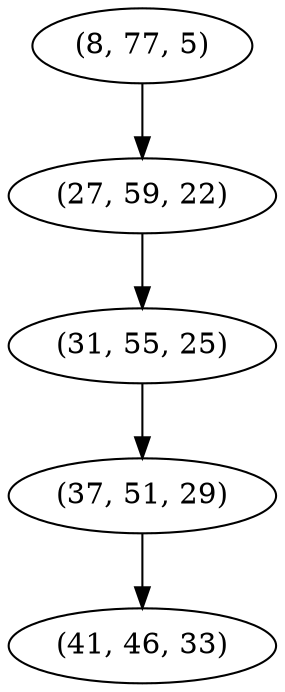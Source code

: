 digraph tree {
    "(8, 77, 5)";
    "(27, 59, 22)";
    "(31, 55, 25)";
    "(37, 51, 29)";
    "(41, 46, 33)";
    "(8, 77, 5)" -> "(27, 59, 22)";
    "(27, 59, 22)" -> "(31, 55, 25)";
    "(31, 55, 25)" -> "(37, 51, 29)";
    "(37, 51, 29)" -> "(41, 46, 33)";
}
